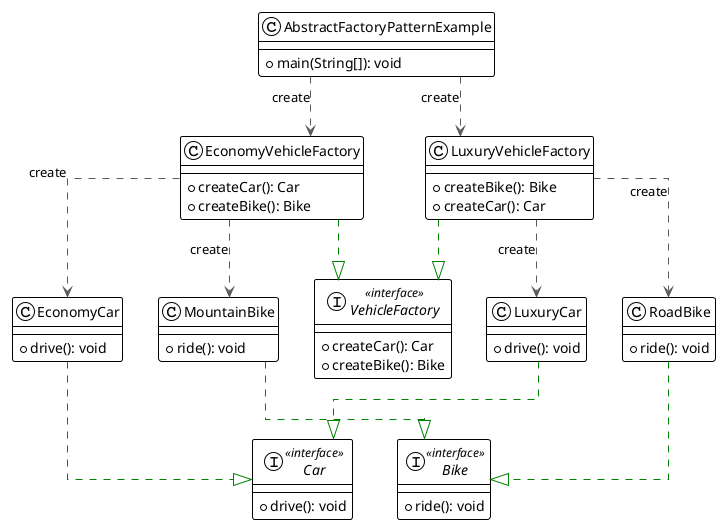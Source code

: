 @startuml

!theme plain
top to bottom direction
skinparam linetype ortho

class AbstractFactoryPatternExample {
  + main(String[]): void
}
interface Bike << interface >> {
  + ride(): void
}
interface Car << interface >> {
  + drive(): void
}
class EconomyCar {
  + drive(): void
}
class EconomyVehicleFactory {
  + createCar(): Car
  + createBike(): Bike
}
class LuxuryCar {
  + drive(): void
}
class LuxuryVehicleFactory {
  + createBike(): Bike
  + createCar(): Car
}
class MountainBike {
  + ride(): void
}
class RoadBike {
  + ride(): void
}
interface VehicleFactory << interface >> {
  + createCar(): Car
  + createBike(): Bike
}

AbstractFactoryPatternExample  -[#595959,dashed]->  EconomyVehicleFactory         : "«create»"
AbstractFactoryPatternExample  -[#595959,dashed]->  LuxuryVehicleFactory          : "«create»"
EconomyCar                     -[#008200,dashed]-^  Car                           
EconomyVehicleFactory          -[#595959,dashed]->  EconomyCar                    : "«create»"
EconomyVehicleFactory          -[#595959,dashed]->  MountainBike                  : "«create»"
EconomyVehicleFactory          -[#008200,dashed]-^  VehicleFactory                
LuxuryCar                      -[#008200,dashed]-^  Car                           
LuxuryVehicleFactory           -[#595959,dashed]->  LuxuryCar                     : "«create»"
LuxuryVehicleFactory           -[#595959,dashed]->  RoadBike                      : "«create»"
LuxuryVehicleFactory           -[#008200,dashed]-^  VehicleFactory                
MountainBike                   -[#008200,dashed]-^  Bike                          
RoadBike                       -[#008200,dashed]-^  Bike                          
@enduml
